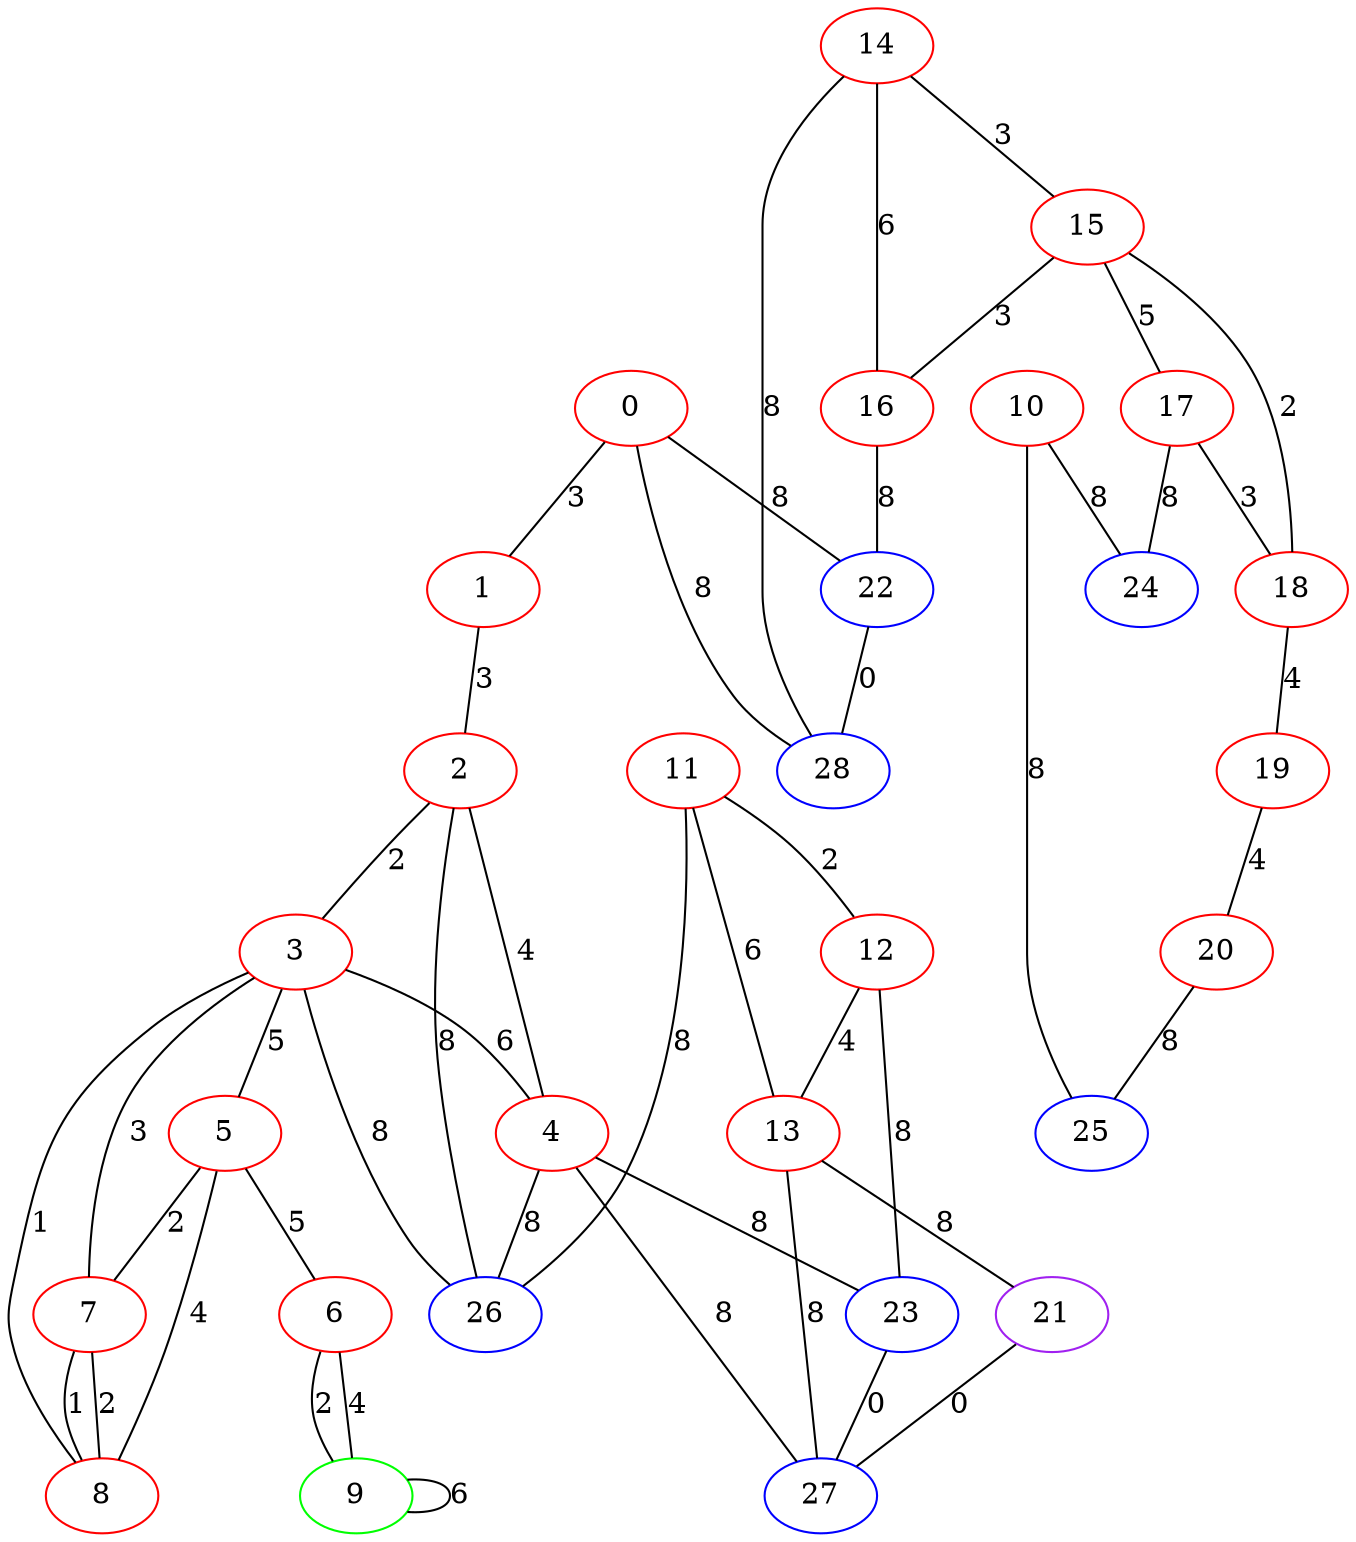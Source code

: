 graph "" {
0 [color=red, weight=1];
1 [color=red, weight=1];
2 [color=red, weight=1];
3 [color=red, weight=1];
4 [color=red, weight=1];
5 [color=red, weight=1];
6 [color=red, weight=1];
7 [color=red, weight=1];
8 [color=red, weight=1];
9 [color=green, weight=2];
10 [color=red, weight=1];
11 [color=red, weight=1];
12 [color=red, weight=1];
13 [color=red, weight=1];
14 [color=red, weight=1];
15 [color=red, weight=1];
16 [color=red, weight=1];
17 [color=red, weight=1];
18 [color=red, weight=1];
19 [color=red, weight=1];
20 [color=red, weight=1];
21 [color=purple, weight=4];
22 [color=blue, weight=3];
23 [color=blue, weight=3];
24 [color=blue, weight=3];
25 [color=blue, weight=3];
26 [color=blue, weight=3];
27 [color=blue, weight=3];
28 [color=blue, weight=3];
0 -- 1  [key=0, label=3];
0 -- 28  [key=0, label=8];
0 -- 22  [key=0, label=8];
1 -- 2  [key=0, label=3];
2 -- 26  [key=0, label=8];
2 -- 3  [key=0, label=2];
2 -- 4  [key=0, label=4];
3 -- 4  [key=0, label=6];
3 -- 5  [key=0, label=5];
3 -- 7  [key=0, label=3];
3 -- 8  [key=0, label=1];
3 -- 26  [key=0, label=8];
4 -- 27  [key=0, label=8];
4 -- 26  [key=0, label=8];
4 -- 23  [key=0, label=8];
5 -- 8  [key=0, label=4];
5 -- 6  [key=0, label=5];
5 -- 7  [key=0, label=2];
6 -- 9  [key=0, label=2];
6 -- 9  [key=1, label=4];
7 -- 8  [key=0, label=2];
7 -- 8  [key=1, label=1];
9 -- 9  [key=0, label=6];
10 -- 24  [key=0, label=8];
10 -- 25  [key=0, label=8];
11 -- 26  [key=0, label=8];
11 -- 12  [key=0, label=2];
11 -- 13  [key=0, label=6];
12 -- 13  [key=0, label=4];
12 -- 23  [key=0, label=8];
13 -- 27  [key=0, label=8];
13 -- 21  [key=0, label=8];
14 -- 16  [key=0, label=6];
14 -- 28  [key=0, label=8];
14 -- 15  [key=0, label=3];
15 -- 16  [key=0, label=3];
15 -- 17  [key=0, label=5];
15 -- 18  [key=0, label=2];
16 -- 22  [key=0, label=8];
17 -- 24  [key=0, label=8];
17 -- 18  [key=0, label=3];
18 -- 19  [key=0, label=4];
19 -- 20  [key=0, label=4];
20 -- 25  [key=0, label=8];
21 -- 27  [key=0, label=0];
22 -- 28  [key=0, label=0];
23 -- 27  [key=0, label=0];
}
